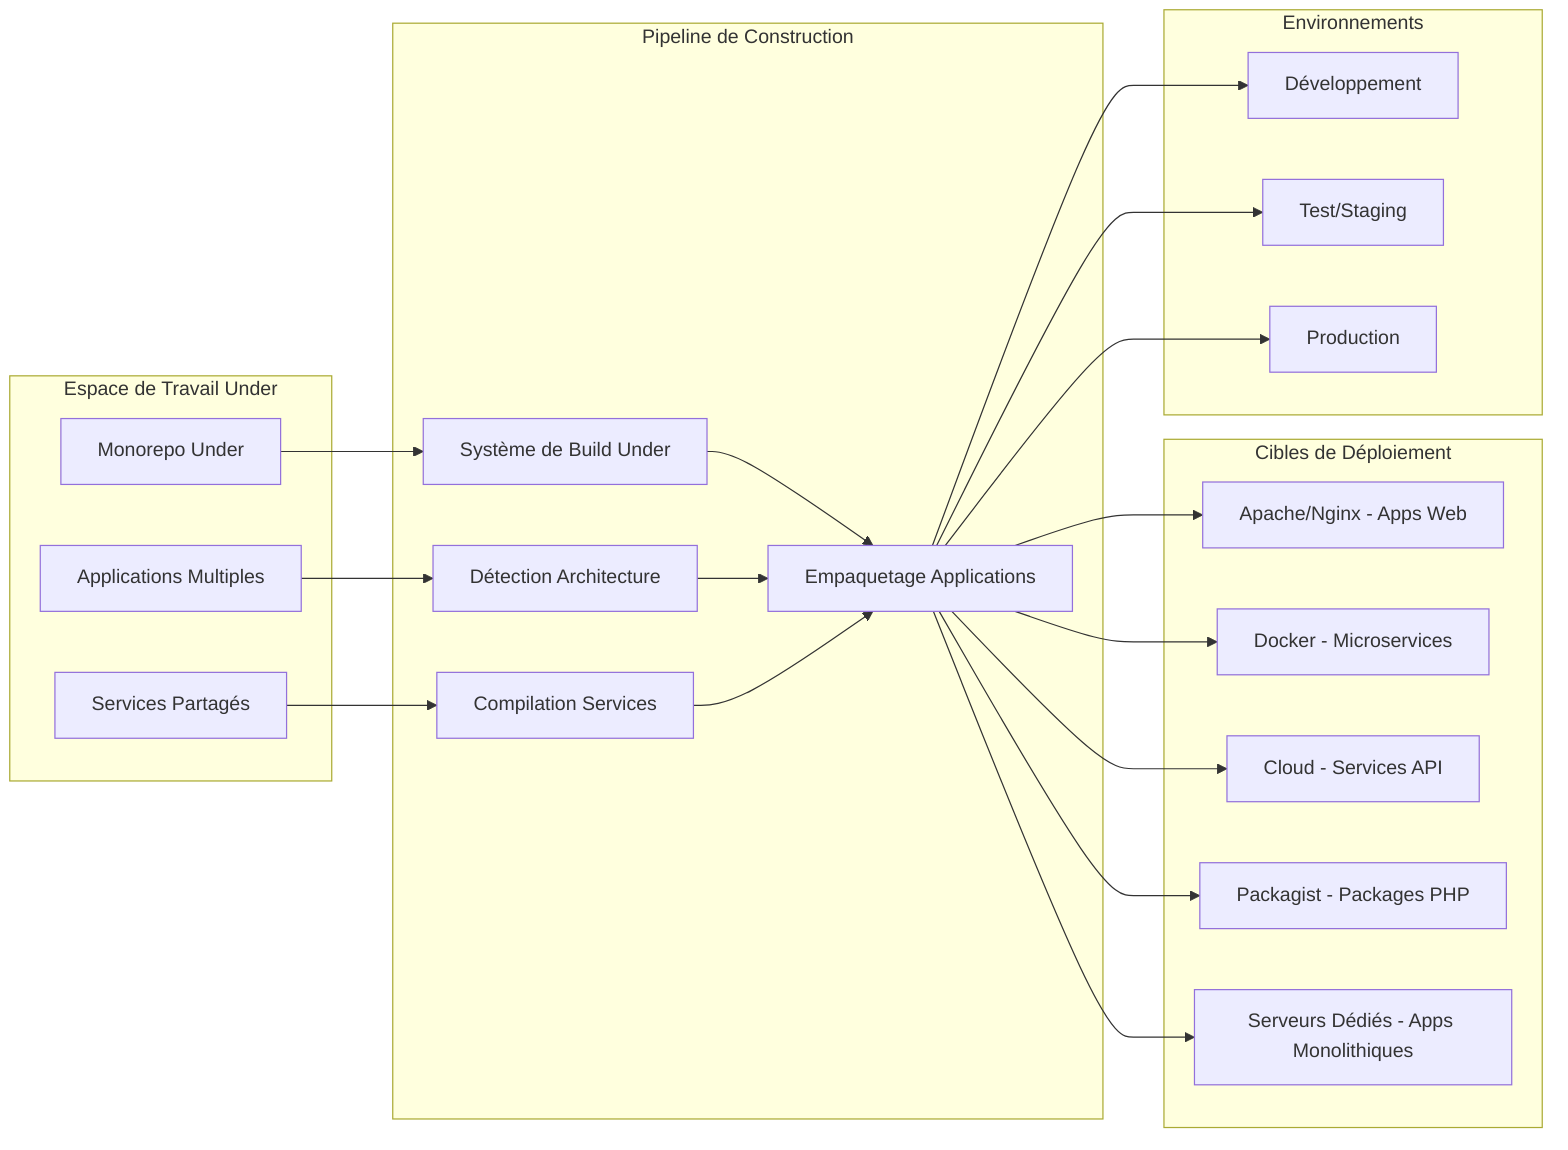 flowchart LR
    subgraph "Espace de Travail Under"
        A["Monorepo Under"]
        B["Applications Multiples"]
        C["Services Partagés"]
    end
    
    subgraph "Pipeline de Construction"
        D["Système de Build Under"]
        E["Détection Architecture"]
        F["Compilation Services"]
        G["Empaquetage Applications"]
    end
    
    subgraph "Cibles de Déploiement"
        H["Apache/Nginx - Apps Web"]
        I["Docker - Microservices"]
        J["Cloud - Services API"]
        K["Packagist - Packages PHP"]
        L["Serveurs Dédiés - Apps Monolithiques"]
    end
    
    A --> D
    B --> E
    C --> F
    
    D --> G
    E --> G
    F --> G
    
    G --> H
    G --> I
    G --> J
    G --> K
    G --> L
    
    subgraph "Environnements"
        M["Développement"]
        N["Test/Staging"]
        O["Production"]
    end
    
    G --> M
    G --> N
    G --> O